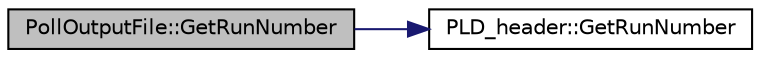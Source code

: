 digraph "PollOutputFile::GetRunNumber"
{
  edge [fontname="Helvetica",fontsize="10",labelfontname="Helvetica",labelfontsize="10"];
  node [fontname="Helvetica",fontsize="10",shape=record];
  rankdir="LR";
  Node1 [label="PollOutputFile::GetRunNumber",height=0.2,width=0.4,color="black", fillcolor="grey75", style="filled", fontcolor="black"];
  Node1 -> Node2 [color="midnightblue",fontsize="10",style="solid",fontname="Helvetica"];
  Node2 [label="PLD_header::GetRunNumber",height=0.2,width=0.4,color="black", fillcolor="white", style="filled",URL="$de/deb/class_p_l_d__header.html#afe2179ddcf0b830e6e443610499cb885"];
}
